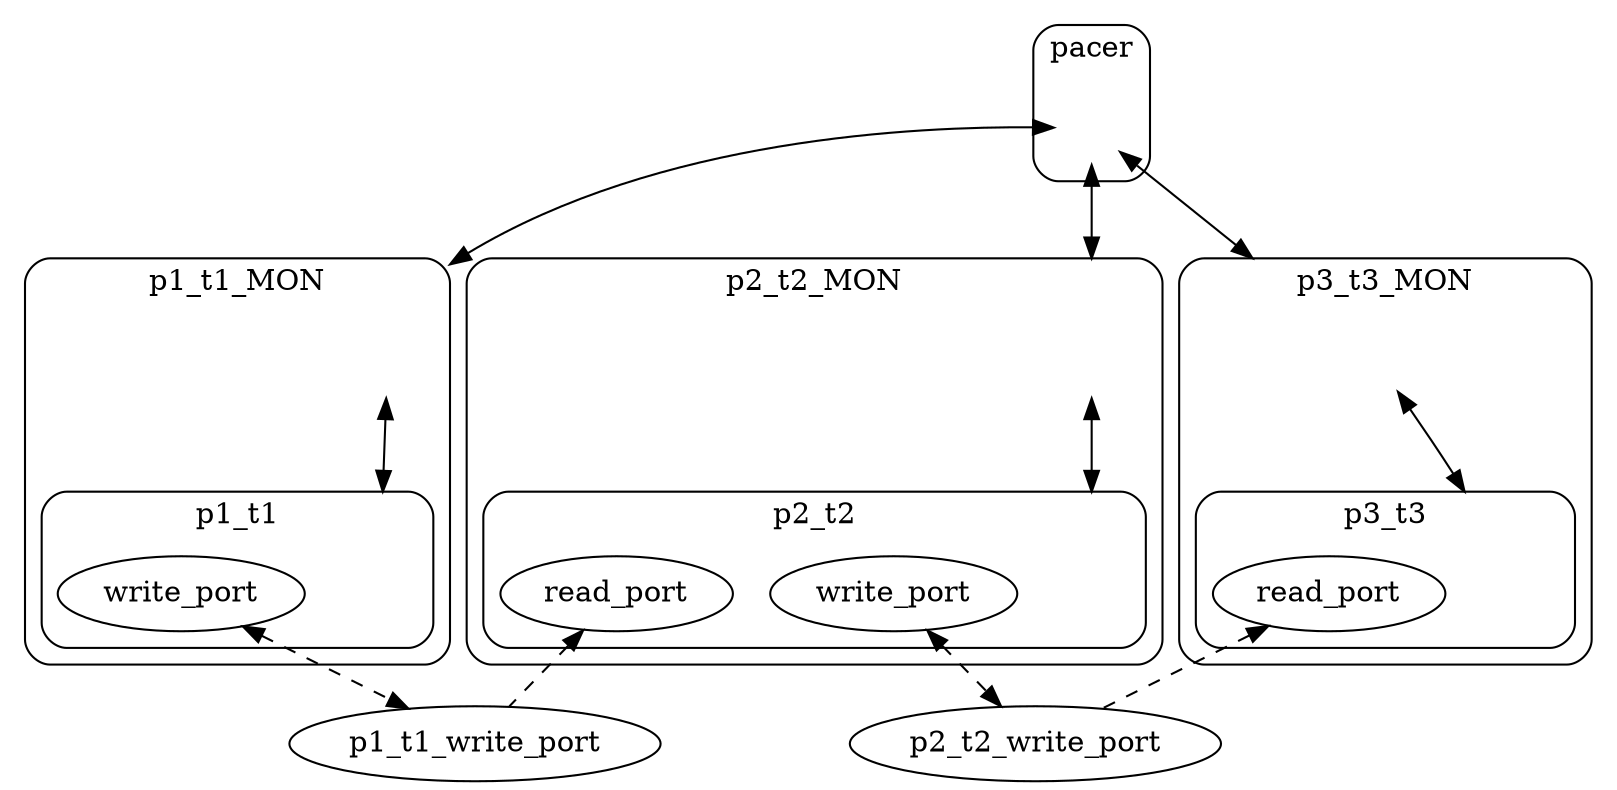 digraph microkit {
  compound=true;

  // protection domains
  graph [style=rounded]
  subgraph cluster_p1_t1_MON {
    label = "p1_t1_MON";
    p1_t1_MON_INVIS [label="", style=invis, width=.5, height=.5, fixedsize=true]

    graph [style=rounded]
    subgraph cluster_p1_t1 {
      label = "p1_t1";
      p1_t1_INVIS [label="", style=invis, width=.5, height=.5, fixedsize=true]

      pd_p1_t1_write_port [label=write_port];
    }
  }

  graph [style=rounded]
  subgraph cluster_p2_t2_MON {
    label = "p2_t2_MON";
    p2_t2_MON_INVIS [label="", style=invis, width=.5, height=.5, fixedsize=true]

    graph [style=rounded]
    subgraph cluster_p2_t2 {
      label = "p2_t2";
      p2_t2_INVIS [label="", style=invis, width=.5, height=.5, fixedsize=true]

      pd_p2_t2_read_port [label=read_port];
      pd_p2_t2_write_port [label=write_port];
    }
  }

  graph [style=rounded]
  subgraph cluster_p3_t3_MON {
    label = "p3_t3_MON";
    p3_t3_MON_INVIS [label="", style=invis, width=.5, height=.5, fixedsize=true]

    graph [style=rounded]
    subgraph cluster_p3_t3 {
      label = "p3_t3";
      p3_t3_INVIS [label="", style=invis, width=.5, height=.5, fixedsize=true]

      pd_p3_t3_read_port [label=read_port];
    }
  }

  graph [style=rounded]
  subgraph cluster_pacer {
    label = "pacer";
    pacer_INVIS [label="", style=invis, width=.5, height=.5, fixedsize=true]

  }

  // memory regions
  p1_t1_write_port;

  p2_t2_write_port;

  // channels
  pacer_INVIS -> p1_t1_MON_INVIS [lhead=cluster_p1_t1_MON, minlen=2, dir=both];
  p1_t1_MON_INVIS -> p1_t1_INVIS [lhead=cluster_p1_t1, minlen=2, dir=both];
  pacer_INVIS -> p2_t2_MON_INVIS [lhead=cluster_p2_t2_MON, minlen=2, dir=both];
  p2_t2_MON_INVIS -> p2_t2_INVIS [lhead=cluster_p2_t2, minlen=2, dir=both];
  pacer_INVIS -> p3_t3_MON_INVIS [lhead=cluster_p3_t3_MON, minlen=2, dir=both];
  p3_t3_MON_INVIS -> p3_t3_INVIS [lhead=cluster_p3_t3, minlen=2, dir=both];

  // shared memory mappings
  pd_p1_t1_write_port -> p1_t1_write_port [dir=both, style=dashed];
  pd_p2_t2_read_port -> p1_t1_write_port [dir=back, style=dashed];
  pd_p2_t2_write_port -> p2_t2_write_port [dir=both, style=dashed];
  pd_p3_t3_read_port -> p2_t2_write_port [dir=back, style=dashed];
}